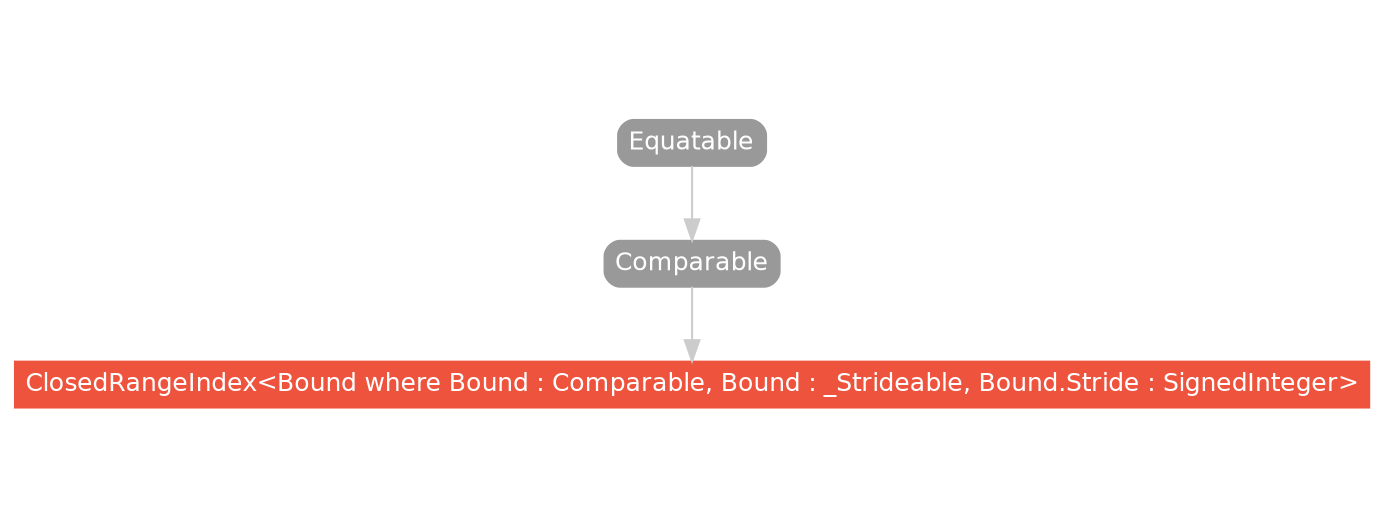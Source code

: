 strict digraph "ClosedRangeIndex<Bound where Bound : Comparable, Bound : _Strideable, Bound.Stride : SignedInteger> - Type Hierarchy - SwiftDoc.org" {
    pad="0.1,0.8"
    node [shape=box, style="filled,rounded", color="#999999", fillcolor="#999999", fontcolor=white, fontname=Helvetica, fontnames="Helvetica,sansserif", fontsize=12, margin="0.07,0.05", height="0.3"]
    edge [color="#cccccc"]
    "ClosedRangeIndex<Bound where Bound : Comparable, Bound : _Strideable, Bound.Stride : SignedInteger>" [URL="/type/ClosedRangeIndex/", style="filled", fillcolor="#ee543d", color="#ee543d"]
    "Comparable" [URL="/protocol/Comparable/hierarchy/"]
    "Equatable" [URL="/protocol/Equatable/hierarchy/"]    "Comparable" -> "ClosedRangeIndex<Bound where Bound : Comparable, Bound : _Strideable, Bound.Stride : SignedInteger>"
    "Equatable" -> "Comparable"
    subgraph Types {
        rank = max; "ClosedRangeIndex<Bound where Bound : Comparable, Bound : _Strideable, Bound.Stride : SignedInteger>";
    }
}